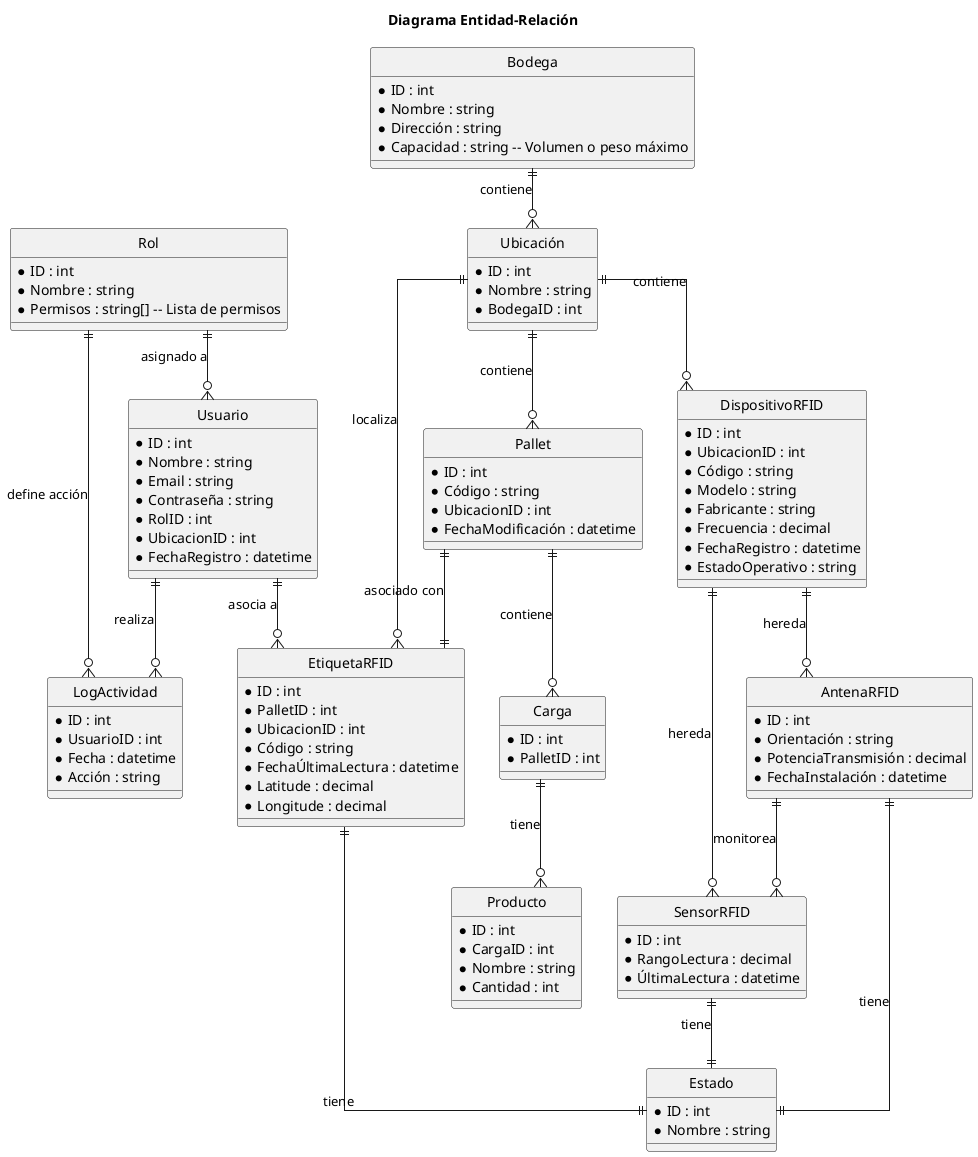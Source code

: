 @startuml Entidad-Relación
Title Diagrama Entidad-Relación

hide circle
skinparam linetype ortho

entity "Usuario" {
  * ID : int
  * Nombre : string
  * Email : string
  * Contraseña : string
  * RolID : int
  * UbicacionID : int
  * FechaRegistro : datetime
}

entity "Rol" {
  * ID : int
  * Nombre : string
  * Permisos : string[] -- Lista de permisos
}

entity "LogActividad" {
  * ID : int
  * UsuarioID : int
  * Fecha : datetime
  * Acción : string
}

entity "Bodega" {
  * ID : int
  * Nombre : string
  * Dirección : string
  * Capacidad : string -- Volumen o peso máximo
}

entity "Ubicación" {
  * ID : int
  * Nombre : string
  * BodegaID : int
}

entity "Pallet" {
  * ID : int
  * Código : string
  * UbicacionID : int
  * FechaModificación : datetime
}

entity "Carga" {
  * ID : int
  * PalletID : int
}

entity "Producto" {
  * ID : int
  * CargaID : int
  * Nombre : string
  * Cantidad : int
}

entity "EtiquetaRFID" {
  * ID : int
  * PalletID : int
  * UbicacionID : int
  * Código : string
  * FechaÚltimaLectura : datetime
  * Latitude : decimal
  * Longitude : decimal
}

entity "DispositivoRFID" {
  * ID : int
  * UbicacionID : int
  * Código : string
  * Modelo : string
  * Fabricante : string
  * Frecuencia : decimal
  * FechaRegistro : datetime
  * EstadoOperativo : string
}

entity "SensorRFID" {
  * ID : int
  * RangoLectura : decimal
  * ÚltimaLectura : datetime
}

entity "AntenaRFID" {
  * ID : int
  * Orientación : string
  * PotenciaTransmisión : decimal
  * FechaInstalación : datetime
}

entity "Estado" {
  * ID : int
  * Nombre : string
}

Rol         ||--o{ Usuario : "asignado a"
Rol         ||--o{ LogActividad : "define acción"
Usuario     ||--o{ LogActividad : "realiza"

Usuario     ||--o{ EtiquetaRFID : "asocia a"

Bodega      ||--o{ Ubicación : "contiene"
Ubicación   ||--o{ Pallet : "contiene"
Ubicación   ||--o{ EtiquetaRFID : "localiza"
Ubicación   ||--o{ DispositivoRFID : "contiene"

Pallet      ||--|| EtiquetaRFID : "asociado con"
Pallet      ||--o{ Carga : "contiene"
Carga       ||--o{ Producto : "tiene"

EtiquetaRFID||--|| Estado : "tiene"
DispositivoRFID ||--o{ SensorRFID : "hereda"
DispositivoRFID ||--o{ AntenaRFID : "hereda"

SensorRFID  ||--|| Estado : "tiene"
AntenaRFID  ||--|| Estado : "tiene"
AntenaRFID  ||--o{ SensorRFID : "monitorea"
@enduml
